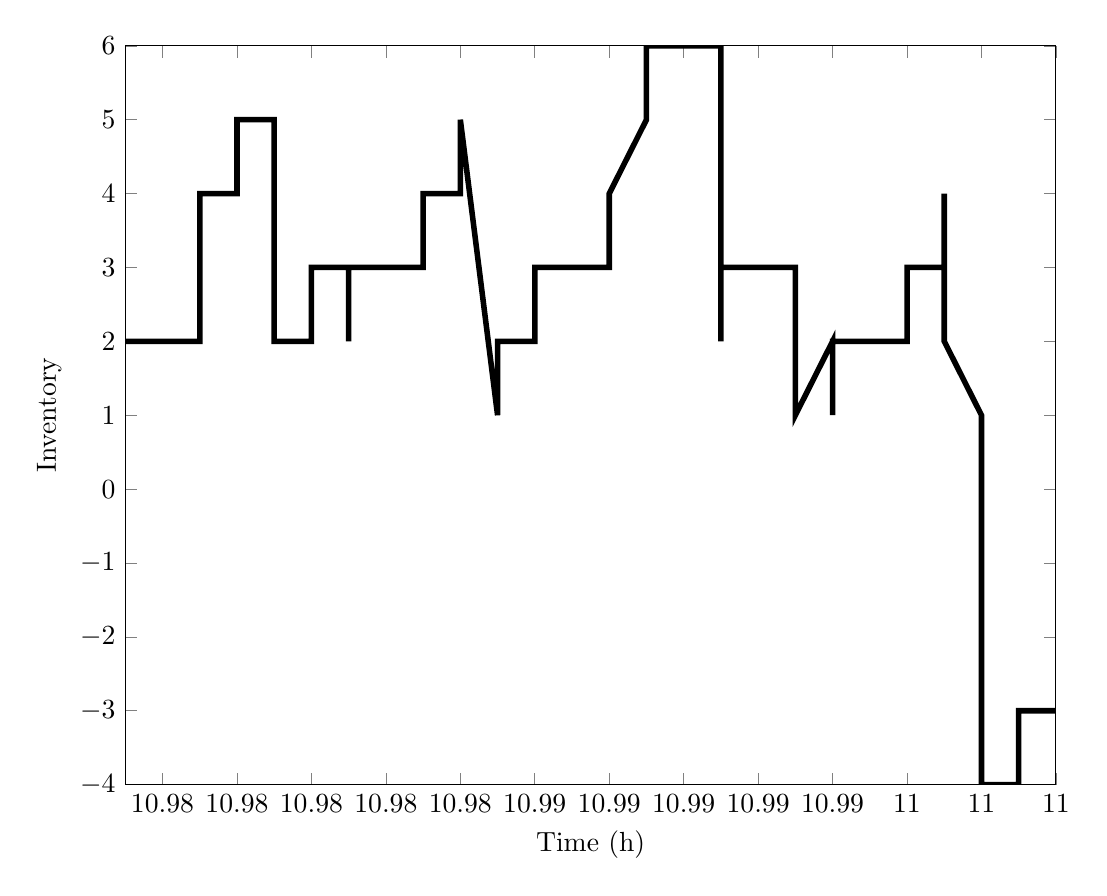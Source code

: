 % This file was created by matlab2tikz.
%
%The latest updates can be retrieved from
%  http://www.mathworks.com/matlabcentral/fileexchange/22022-matlab2tikz-matlab2tikz
%where you can also make suggestions and rate matlab2tikz.
%
\begin{tikzpicture}

\begin{axis}[%
width=4.653in,
height=3.694in,
at={(0.978in,0.622in)},
scale only axis,
separate axis lines,
every outer x axis line/.append style={black},
every x tick label/.append style={font=\color{black}},
xmin=10.975,
xmax=11,
xlabel={Time (h)},
every outer y axis line/.append style={black},
every y tick label/.append style={font=\color{black}},
ymin=-4,
ymax=6,
ylabel={Inventory},
axis background/.style={fill=white}
]
\addplot [color=black,solid,line width=2.0pt,forget plot]
  table[row sep=crcr]{%
10.975	2\\
10.975	2\\
10.976	2\\
10.976	2\\
10.976	2\\
10.976	2\\
10.977	2\\
10.977	3\\
10.977	3\\
10.977	4\\
10.978	4\\
10.978	5\\
10.978	5\\
10.979	5\\
10.979	5\\
10.979	2\\
10.979	2\\
10.98	2\\
10.98	2\\
10.98	3\\
10.981	3\\
10.981	2\\
10.981	2\\
10.981	3\\
10.982	3\\
10.982	3\\
10.982	3\\
10.982	3\\
10.983	3\\
10.983	3\\
10.983	4\\
10.984	4\\
10.984	4\\
10.984	5\\
10.984	5\\
10.985	1\\
10.985	2\\
10.985	2\\
10.986	2\\
10.986	2\\
10.986	2\\
10.986	3\\
10.987	3\\
10.987	3\\
10.987	3\\
10.988	3\\
10.988	3\\
10.988	4\\
10.988	4\\
10.989	5\\
10.989	5\\
10.989	6\\
10.989	6\\
10.99	6\\
10.99	6\\
10.99	6\\
10.991	6\\
10.991	2\\
10.991	2\\
10.991	3\\
10.992	3\\
10.992	3\\
10.992	3\\
10.992	3\\
10.993	3\\
10.993	3\\
10.993	1\\
10.994	2\\
10.994	2\\
10.994	1\\
10.994	2\\
10.995	2\\
10.995	2\\
10.995	2\\
10.996	2\\
10.996	2\\
10.996	2\\
10.996	3\\
10.997	3\\
10.997	4\\
10.997	2\\
10.998	1\\
10.998	-2\\
10.998	-3\\
10.998	-4\\
10.999	-4\\
10.999	-3\\
10.999	-3\\
10.999	-3\\
11.0	-3\\
11	-3\\
};
\end{axis}
\end{tikzpicture}%
